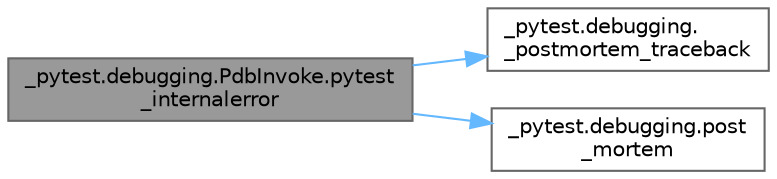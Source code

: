 digraph "_pytest.debugging.PdbInvoke.pytest_internalerror"
{
 // LATEX_PDF_SIZE
  bgcolor="transparent";
  edge [fontname=Helvetica,fontsize=10,labelfontname=Helvetica,labelfontsize=10];
  node [fontname=Helvetica,fontsize=10,shape=box,height=0.2,width=0.4];
  rankdir="LR";
  Node1 [id="Node000001",label="_pytest.debugging.PdbInvoke.pytest\l_internalerror",height=0.2,width=0.4,color="gray40", fillcolor="grey60", style="filled", fontcolor="black",tooltip=" "];
  Node1 -> Node2 [id="edge1_Node000001_Node000002",color="steelblue1",style="solid",tooltip=" "];
  Node2 [id="Node000002",label="_pytest.debugging.\l_postmortem_traceback",height=0.2,width=0.4,color="grey40", fillcolor="white", style="filled",URL="$namespace__pytest_1_1debugging.html#ae9856617f625e8863d981a3a6a1b1797",tooltip=" "];
  Node1 -> Node3 [id="edge2_Node000001_Node000003",color="steelblue1",style="solid",tooltip=" "];
  Node3 [id="Node000003",label="_pytest.debugging.post\l_mortem",height=0.2,width=0.4,color="grey40", fillcolor="white", style="filled",URL="$namespace__pytest_1_1debugging.html#a3fe0d5985273da7e5f2847011c2abb2b",tooltip=" "];
}
